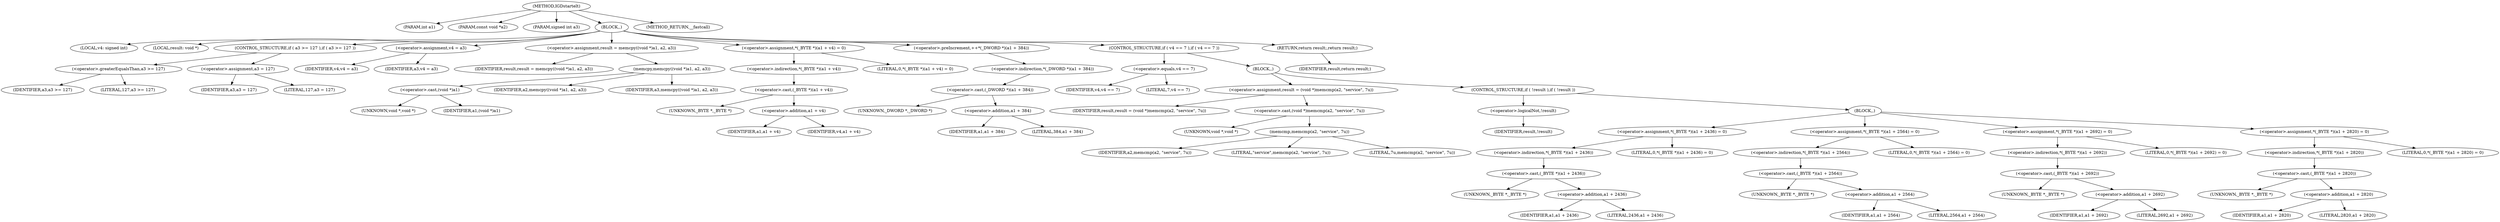 digraph IGDstartelt {  
"1000103" [label = "(METHOD,IGDstartelt)" ]
"1000104" [label = "(PARAM,int a1)" ]
"1000105" [label = "(PARAM,const void *a2)" ]
"1000106" [label = "(PARAM,signed int a3)" ]
"1000107" [label = "(BLOCK,,)" ]
"1000108" [label = "(LOCAL,v4: signed int)" ]
"1000109" [label = "(LOCAL,result: void *)" ]
"1000110" [label = "(CONTROL_STRUCTURE,if ( a3 >= 127 ),if ( a3 >= 127 ))" ]
"1000111" [label = "(<operator>.greaterEqualsThan,a3 >= 127)" ]
"1000112" [label = "(IDENTIFIER,a3,a3 >= 127)" ]
"1000113" [label = "(LITERAL,127,a3 >= 127)" ]
"1000114" [label = "(<operator>.assignment,a3 = 127)" ]
"1000115" [label = "(IDENTIFIER,a3,a3 = 127)" ]
"1000116" [label = "(LITERAL,127,a3 = 127)" ]
"1000117" [label = "(<operator>.assignment,v4 = a3)" ]
"1000118" [label = "(IDENTIFIER,v4,v4 = a3)" ]
"1000119" [label = "(IDENTIFIER,a3,v4 = a3)" ]
"1000120" [label = "(<operator>.assignment,result = memcpy((void *)a1, a2, a3))" ]
"1000121" [label = "(IDENTIFIER,result,result = memcpy((void *)a1, a2, a3))" ]
"1000122" [label = "(memcpy,memcpy((void *)a1, a2, a3))" ]
"1000123" [label = "(<operator>.cast,(void *)a1)" ]
"1000124" [label = "(UNKNOWN,void *,void *)" ]
"1000125" [label = "(IDENTIFIER,a1,(void *)a1)" ]
"1000126" [label = "(IDENTIFIER,a2,memcpy((void *)a1, a2, a3))" ]
"1000127" [label = "(IDENTIFIER,a3,memcpy((void *)a1, a2, a3))" ]
"1000128" [label = "(<operator>.assignment,*(_BYTE *)(a1 + v4) = 0)" ]
"1000129" [label = "(<operator>.indirection,*(_BYTE *)(a1 + v4))" ]
"1000130" [label = "(<operator>.cast,(_BYTE *)(a1 + v4))" ]
"1000131" [label = "(UNKNOWN,_BYTE *,_BYTE *)" ]
"1000132" [label = "(<operator>.addition,a1 + v4)" ]
"1000133" [label = "(IDENTIFIER,a1,a1 + v4)" ]
"1000134" [label = "(IDENTIFIER,v4,a1 + v4)" ]
"1000135" [label = "(LITERAL,0,*(_BYTE *)(a1 + v4) = 0)" ]
"1000136" [label = "(<operator>.preIncrement,++*(_DWORD *)(a1 + 384))" ]
"1000137" [label = "(<operator>.indirection,*(_DWORD *)(a1 + 384))" ]
"1000138" [label = "(<operator>.cast,(_DWORD *)(a1 + 384))" ]
"1000139" [label = "(UNKNOWN,_DWORD *,_DWORD *)" ]
"1000140" [label = "(<operator>.addition,a1 + 384)" ]
"1000141" [label = "(IDENTIFIER,a1,a1 + 384)" ]
"1000142" [label = "(LITERAL,384,a1 + 384)" ]
"1000143" [label = "(CONTROL_STRUCTURE,if ( v4 == 7 ),if ( v4 == 7 ))" ]
"1000144" [label = "(<operator>.equals,v4 == 7)" ]
"1000145" [label = "(IDENTIFIER,v4,v4 == 7)" ]
"1000146" [label = "(LITERAL,7,v4 == 7)" ]
"1000147" [label = "(BLOCK,,)" ]
"1000148" [label = "(<operator>.assignment,result = (void *)memcmp(a2, \"service\", 7u))" ]
"1000149" [label = "(IDENTIFIER,result,result = (void *)memcmp(a2, \"service\", 7u))" ]
"1000150" [label = "(<operator>.cast,(void *)memcmp(a2, \"service\", 7u))" ]
"1000151" [label = "(UNKNOWN,void *,void *)" ]
"1000152" [label = "(memcmp,memcmp(a2, \"service\", 7u))" ]
"1000153" [label = "(IDENTIFIER,a2,memcmp(a2, \"service\", 7u))" ]
"1000154" [label = "(LITERAL,\"service\",memcmp(a2, \"service\", 7u))" ]
"1000155" [label = "(LITERAL,7u,memcmp(a2, \"service\", 7u))" ]
"1000156" [label = "(CONTROL_STRUCTURE,if ( !result ),if ( !result ))" ]
"1000157" [label = "(<operator>.logicalNot,!result)" ]
"1000158" [label = "(IDENTIFIER,result,!result)" ]
"1000159" [label = "(BLOCK,,)" ]
"1000160" [label = "(<operator>.assignment,*(_BYTE *)(a1 + 2436) = 0)" ]
"1000161" [label = "(<operator>.indirection,*(_BYTE *)(a1 + 2436))" ]
"1000162" [label = "(<operator>.cast,(_BYTE *)(a1 + 2436))" ]
"1000163" [label = "(UNKNOWN,_BYTE *,_BYTE *)" ]
"1000164" [label = "(<operator>.addition,a1 + 2436)" ]
"1000165" [label = "(IDENTIFIER,a1,a1 + 2436)" ]
"1000166" [label = "(LITERAL,2436,a1 + 2436)" ]
"1000167" [label = "(LITERAL,0,*(_BYTE *)(a1 + 2436) = 0)" ]
"1000168" [label = "(<operator>.assignment,*(_BYTE *)(a1 + 2564) = 0)" ]
"1000169" [label = "(<operator>.indirection,*(_BYTE *)(a1 + 2564))" ]
"1000170" [label = "(<operator>.cast,(_BYTE *)(a1 + 2564))" ]
"1000171" [label = "(UNKNOWN,_BYTE *,_BYTE *)" ]
"1000172" [label = "(<operator>.addition,a1 + 2564)" ]
"1000173" [label = "(IDENTIFIER,a1,a1 + 2564)" ]
"1000174" [label = "(LITERAL,2564,a1 + 2564)" ]
"1000175" [label = "(LITERAL,0,*(_BYTE *)(a1 + 2564) = 0)" ]
"1000176" [label = "(<operator>.assignment,*(_BYTE *)(a1 + 2692) = 0)" ]
"1000177" [label = "(<operator>.indirection,*(_BYTE *)(a1 + 2692))" ]
"1000178" [label = "(<operator>.cast,(_BYTE *)(a1 + 2692))" ]
"1000179" [label = "(UNKNOWN,_BYTE *,_BYTE *)" ]
"1000180" [label = "(<operator>.addition,a1 + 2692)" ]
"1000181" [label = "(IDENTIFIER,a1,a1 + 2692)" ]
"1000182" [label = "(LITERAL,2692,a1 + 2692)" ]
"1000183" [label = "(LITERAL,0,*(_BYTE *)(a1 + 2692) = 0)" ]
"1000184" [label = "(<operator>.assignment,*(_BYTE *)(a1 + 2820) = 0)" ]
"1000185" [label = "(<operator>.indirection,*(_BYTE *)(a1 + 2820))" ]
"1000186" [label = "(<operator>.cast,(_BYTE *)(a1 + 2820))" ]
"1000187" [label = "(UNKNOWN,_BYTE *,_BYTE *)" ]
"1000188" [label = "(<operator>.addition,a1 + 2820)" ]
"1000189" [label = "(IDENTIFIER,a1,a1 + 2820)" ]
"1000190" [label = "(LITERAL,2820,a1 + 2820)" ]
"1000191" [label = "(LITERAL,0,*(_BYTE *)(a1 + 2820) = 0)" ]
"1000192" [label = "(RETURN,return result;,return result;)" ]
"1000193" [label = "(IDENTIFIER,result,return result;)" ]
"1000194" [label = "(METHOD_RETURN,__fastcall)" ]
  "1000103" -> "1000104" 
  "1000103" -> "1000105" 
  "1000103" -> "1000106" 
  "1000103" -> "1000107" 
  "1000103" -> "1000194" 
  "1000107" -> "1000108" 
  "1000107" -> "1000109" 
  "1000107" -> "1000110" 
  "1000107" -> "1000117" 
  "1000107" -> "1000120" 
  "1000107" -> "1000128" 
  "1000107" -> "1000136" 
  "1000107" -> "1000143" 
  "1000107" -> "1000192" 
  "1000110" -> "1000111" 
  "1000110" -> "1000114" 
  "1000111" -> "1000112" 
  "1000111" -> "1000113" 
  "1000114" -> "1000115" 
  "1000114" -> "1000116" 
  "1000117" -> "1000118" 
  "1000117" -> "1000119" 
  "1000120" -> "1000121" 
  "1000120" -> "1000122" 
  "1000122" -> "1000123" 
  "1000122" -> "1000126" 
  "1000122" -> "1000127" 
  "1000123" -> "1000124" 
  "1000123" -> "1000125" 
  "1000128" -> "1000129" 
  "1000128" -> "1000135" 
  "1000129" -> "1000130" 
  "1000130" -> "1000131" 
  "1000130" -> "1000132" 
  "1000132" -> "1000133" 
  "1000132" -> "1000134" 
  "1000136" -> "1000137" 
  "1000137" -> "1000138" 
  "1000138" -> "1000139" 
  "1000138" -> "1000140" 
  "1000140" -> "1000141" 
  "1000140" -> "1000142" 
  "1000143" -> "1000144" 
  "1000143" -> "1000147" 
  "1000144" -> "1000145" 
  "1000144" -> "1000146" 
  "1000147" -> "1000148" 
  "1000147" -> "1000156" 
  "1000148" -> "1000149" 
  "1000148" -> "1000150" 
  "1000150" -> "1000151" 
  "1000150" -> "1000152" 
  "1000152" -> "1000153" 
  "1000152" -> "1000154" 
  "1000152" -> "1000155" 
  "1000156" -> "1000157" 
  "1000156" -> "1000159" 
  "1000157" -> "1000158" 
  "1000159" -> "1000160" 
  "1000159" -> "1000168" 
  "1000159" -> "1000176" 
  "1000159" -> "1000184" 
  "1000160" -> "1000161" 
  "1000160" -> "1000167" 
  "1000161" -> "1000162" 
  "1000162" -> "1000163" 
  "1000162" -> "1000164" 
  "1000164" -> "1000165" 
  "1000164" -> "1000166" 
  "1000168" -> "1000169" 
  "1000168" -> "1000175" 
  "1000169" -> "1000170" 
  "1000170" -> "1000171" 
  "1000170" -> "1000172" 
  "1000172" -> "1000173" 
  "1000172" -> "1000174" 
  "1000176" -> "1000177" 
  "1000176" -> "1000183" 
  "1000177" -> "1000178" 
  "1000178" -> "1000179" 
  "1000178" -> "1000180" 
  "1000180" -> "1000181" 
  "1000180" -> "1000182" 
  "1000184" -> "1000185" 
  "1000184" -> "1000191" 
  "1000185" -> "1000186" 
  "1000186" -> "1000187" 
  "1000186" -> "1000188" 
  "1000188" -> "1000189" 
  "1000188" -> "1000190" 
  "1000192" -> "1000193" 
}
